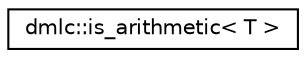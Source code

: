 digraph "Graphical Class Hierarchy"
{
 // LATEX_PDF_SIZE
  edge [fontname="Helvetica",fontsize="10",labelfontname="Helvetica",labelfontsize="10"];
  node [fontname="Helvetica",fontsize="10",shape=record];
  rankdir="LR";
  Node0 [label="dmlc::is_arithmetic\< T \>",height=0.2,width=0.4,color="black", fillcolor="white", style="filled",URL="$structdmlc_1_1is__arithmetic.html",tooltip="whether a type is arithemetic type"];
}
